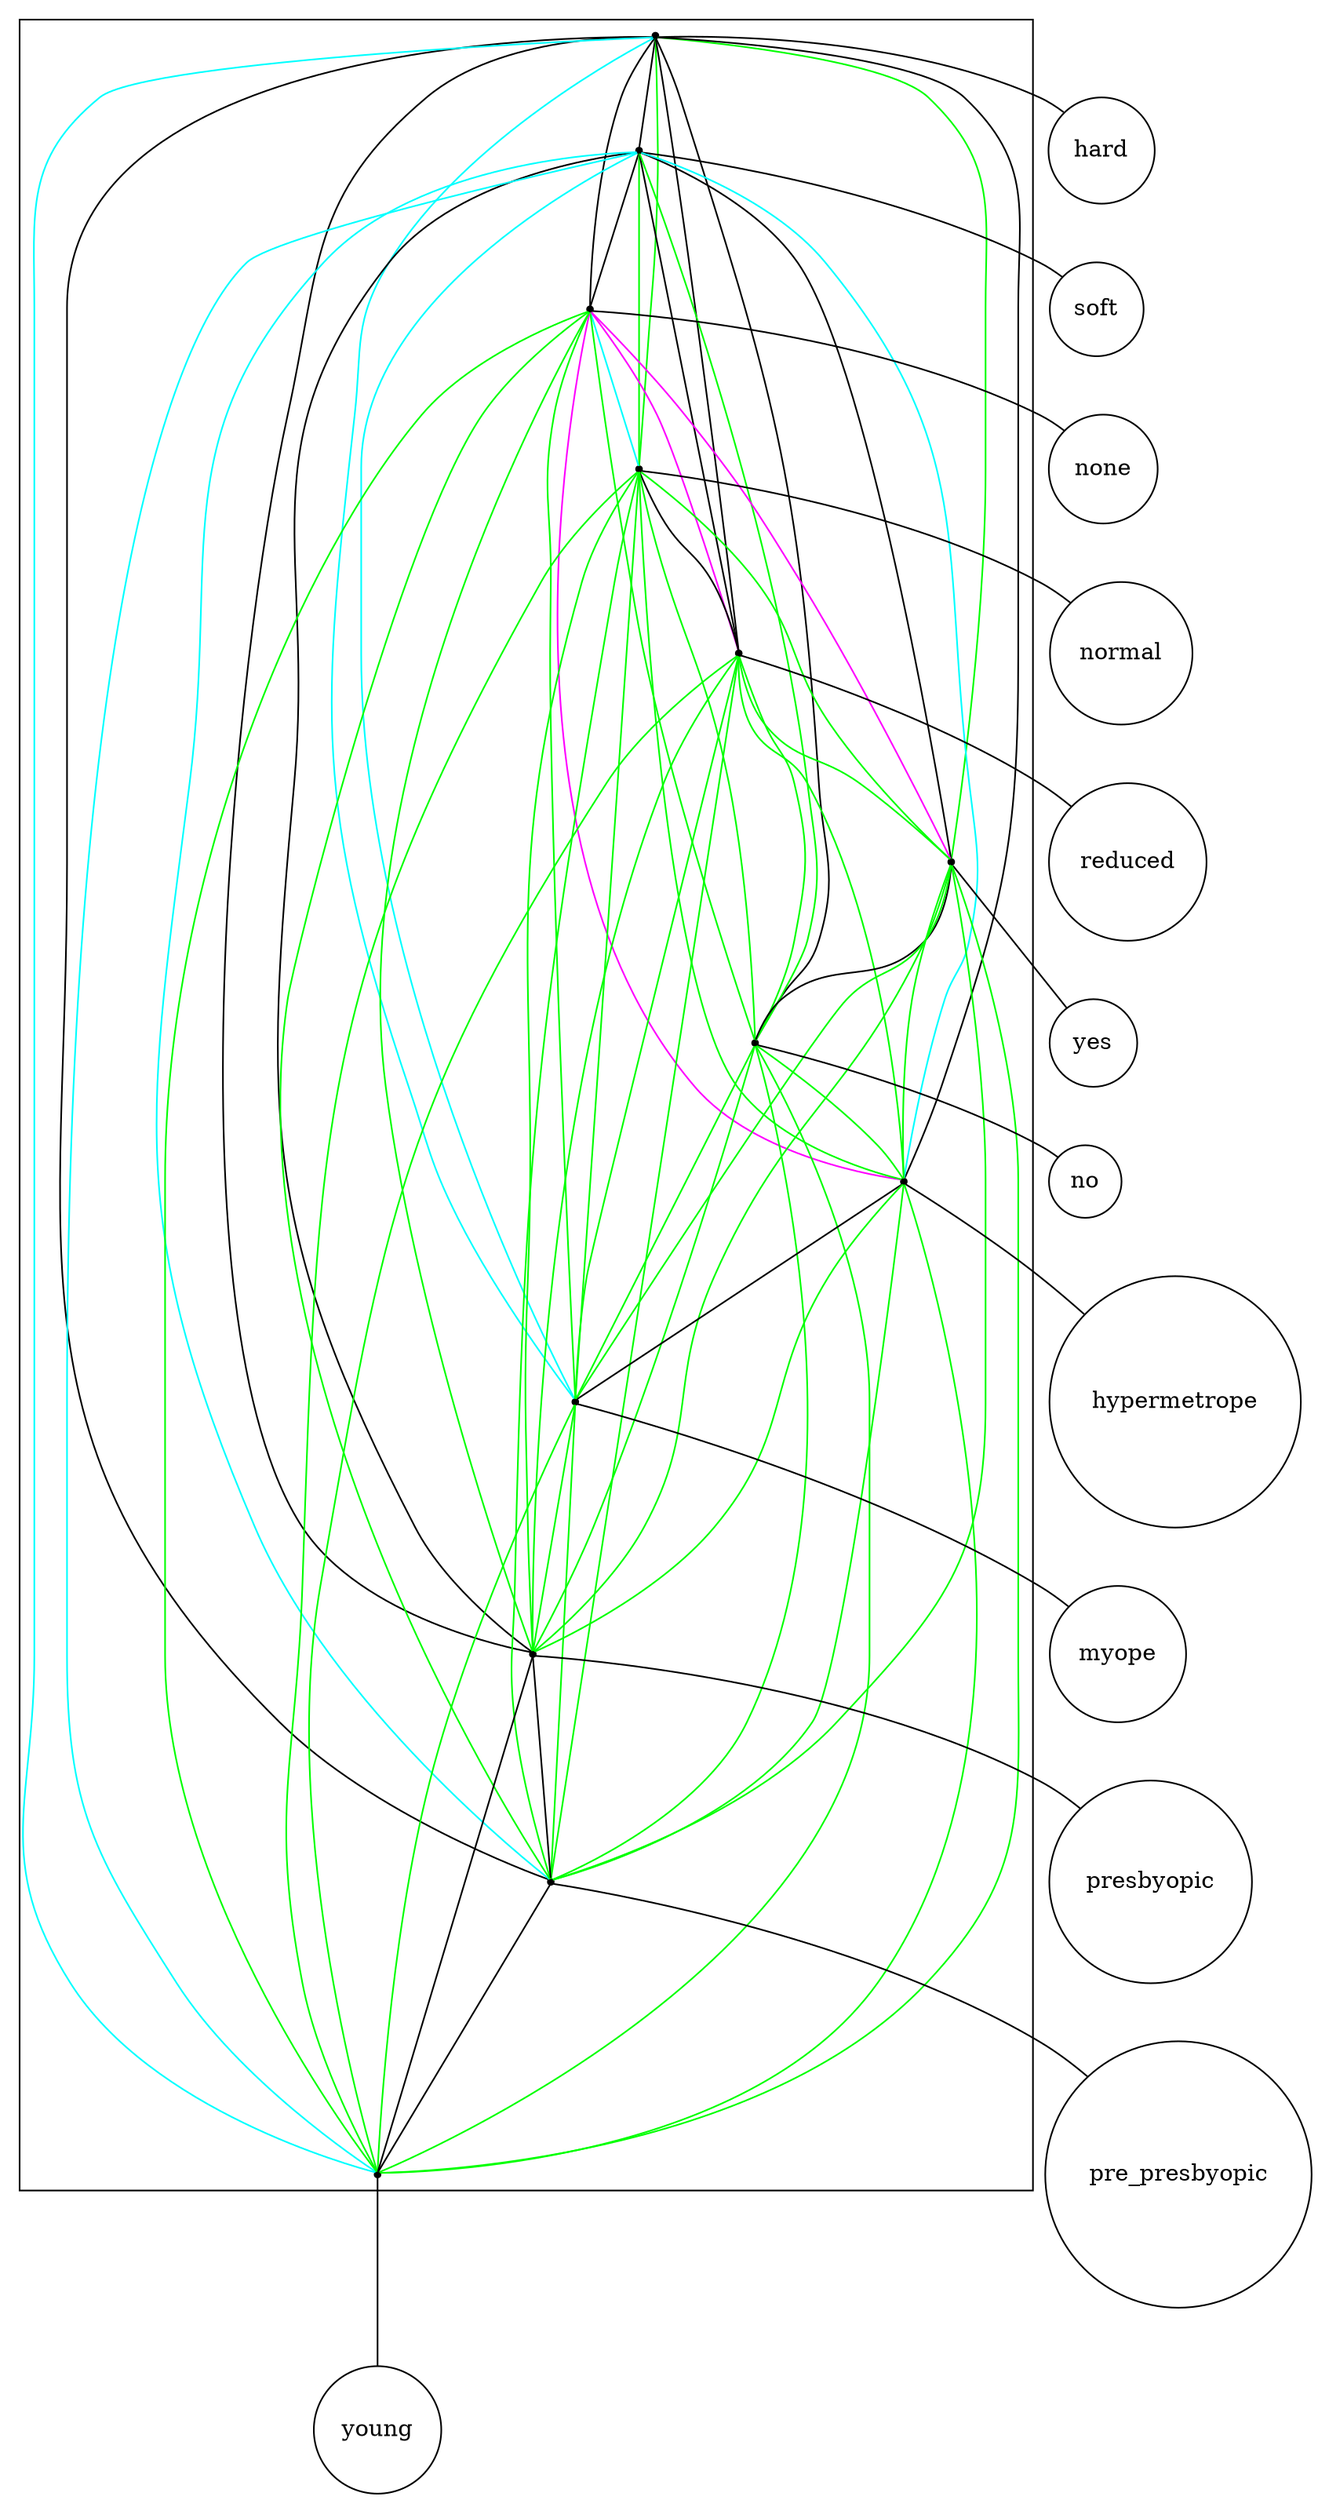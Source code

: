 strict digraph "exponential_2-structure" {
compound=true;
fontname=Verdana;
fontsize=12;
newrank=true;
node [shape=circle];
hard;
soft;
none;
normal;
reduced;
yes;
no;
hypermetrope;
myope;
presbyopic;
pre_presbyopic;
young;
subgraph cluster_reducednonesoftmyopepresbyopicnonormalyoungpre_presbyopichardyeshypermetrope {
node [shape=point];
s_hard -> s_soft  [color=black, arrowhead=none];
s_hard -> s_none  [color=black, arrowhead=none];
s_hard -> s_normal  [color=green, arrowhead=none];
s_hard -> s_reduced  [color=black, arrowhead=none];
s_hard -> s_yes  [color=green, arrowhead=none];
s_hard -> s_no  [color=black, arrowhead=none];
s_hard -> s_hypermetrope  [color=black, arrowhead=none];
s_hard -> s_myope  [color=cyan, arrowhead=none];
s_hard -> s_presbyopic  [color=black, arrowhead=none];
s_hard -> s_pre_presbyopic  [color=black, arrowhead=none];
s_hard -> s_young  [color=cyan, arrowhead=none];
s_soft -> s_none  [color=black, arrowhead=none];
s_soft -> s_normal  [color=green, arrowhead=none];
s_soft -> s_reduced  [color=black, arrowhead=none];
s_soft -> s_yes  [color=black, arrowhead=none];
s_soft -> s_no  [color=green, arrowhead=none];
s_soft -> s_hypermetrope  [color=cyan, arrowhead=none];
s_soft -> s_myope  [color=cyan, arrowhead=none];
s_soft -> s_presbyopic  [color=black, arrowhead=none];
s_soft -> s_pre_presbyopic  [color=cyan, arrowhead=none];
s_soft -> s_young  [color=cyan, arrowhead=none];
s_none -> s_normal  [color=cyan, arrowhead=none];
s_none -> s_reduced  [color=magenta, arrowhead=none];
s_none -> s_yes  [color=magenta, arrowhead=none];
s_none -> s_no  [color=green, arrowhead=none];
s_none -> s_hypermetrope  [color=magenta, arrowhead=none];
s_none -> s_myope  [color=green, arrowhead=none];
s_none -> s_presbyopic  [color=green, arrowhead=none];
s_none -> s_pre_presbyopic  [color=green, arrowhead=none];
s_none -> s_young  [color=green, arrowhead=none];
s_normal -> s_reduced  [color=black, arrowhead=none];
s_normal -> s_yes  [color=green, arrowhead=none];
s_normal -> s_no  [color=green, arrowhead=none];
s_normal -> s_hypermetrope  [color=green, arrowhead=none];
s_normal -> s_myope  [color=green, arrowhead=none];
s_normal -> s_presbyopic  [color=green, arrowhead=none];
s_normal -> s_pre_presbyopic  [color=green, arrowhead=none];
s_normal -> s_young  [color=green, arrowhead=none];
s_reduced -> s_yes  [color=green, arrowhead=none];
s_reduced -> s_no  [color=green, arrowhead=none];
s_reduced -> s_hypermetrope  [color=green, arrowhead=none];
s_reduced -> s_myope  [color=green, arrowhead=none];
s_reduced -> s_presbyopic  [color=green, arrowhead=none];
s_reduced -> s_pre_presbyopic  [color=green, arrowhead=none];
s_reduced -> s_young  [color=green, arrowhead=none];
s_yes -> s_no  [color=black, arrowhead=none];
s_yes -> s_hypermetrope  [color=green, arrowhead=none];
s_yes -> s_myope  [color=green, arrowhead=none];
s_yes -> s_presbyopic  [color=green, arrowhead=none];
s_yes -> s_pre_presbyopic  [color=green, arrowhead=none];
s_yes -> s_young  [color=green, arrowhead=none];
s_no -> s_hypermetrope  [color=green, arrowhead=none];
s_no -> s_myope  [color=green, arrowhead=none];
s_no -> s_presbyopic  [color=green, arrowhead=none];
s_no -> s_pre_presbyopic  [color=green, arrowhead=none];
s_no -> s_young  [color=green, arrowhead=none];
s_hypermetrope -> s_myope  [color=black, arrowhead=none];
s_hypermetrope -> s_presbyopic  [color=green, arrowhead=none];
s_hypermetrope -> s_pre_presbyopic  [color=green, arrowhead=none];
s_hypermetrope -> s_young  [color=green, arrowhead=none];
s_myope -> s_presbyopic  [color=green, arrowhead=none];
s_myope -> s_pre_presbyopic  [color=green, arrowhead=none];
s_myope -> s_young  [color=green, arrowhead=none];
s_presbyopic -> s_pre_presbyopic  [color=black, arrowhead=none];
s_presbyopic -> s_young  [color=black, arrowhead=none];
s_pre_presbyopic -> s_young  [color=black, arrowhead=none];
}

s_hard -> hard  [arrowhead=none];
s_soft -> soft  [arrowhead=none];
s_none -> none  [arrowhead=none];
s_normal -> normal  [arrowhead=none];
s_reduced -> reduced  [arrowhead=none];
s_yes -> yes  [arrowhead=none];
s_no -> no  [arrowhead=none];
s_hypermetrope -> hypermetrope  [arrowhead=none];
s_myope -> myope  [arrowhead=none];
s_presbyopic -> presbyopic  [arrowhead=none];
s_pre_presbyopic -> pre_presbyopic  [arrowhead=none];
s_young -> young  [arrowhead=none];
}
